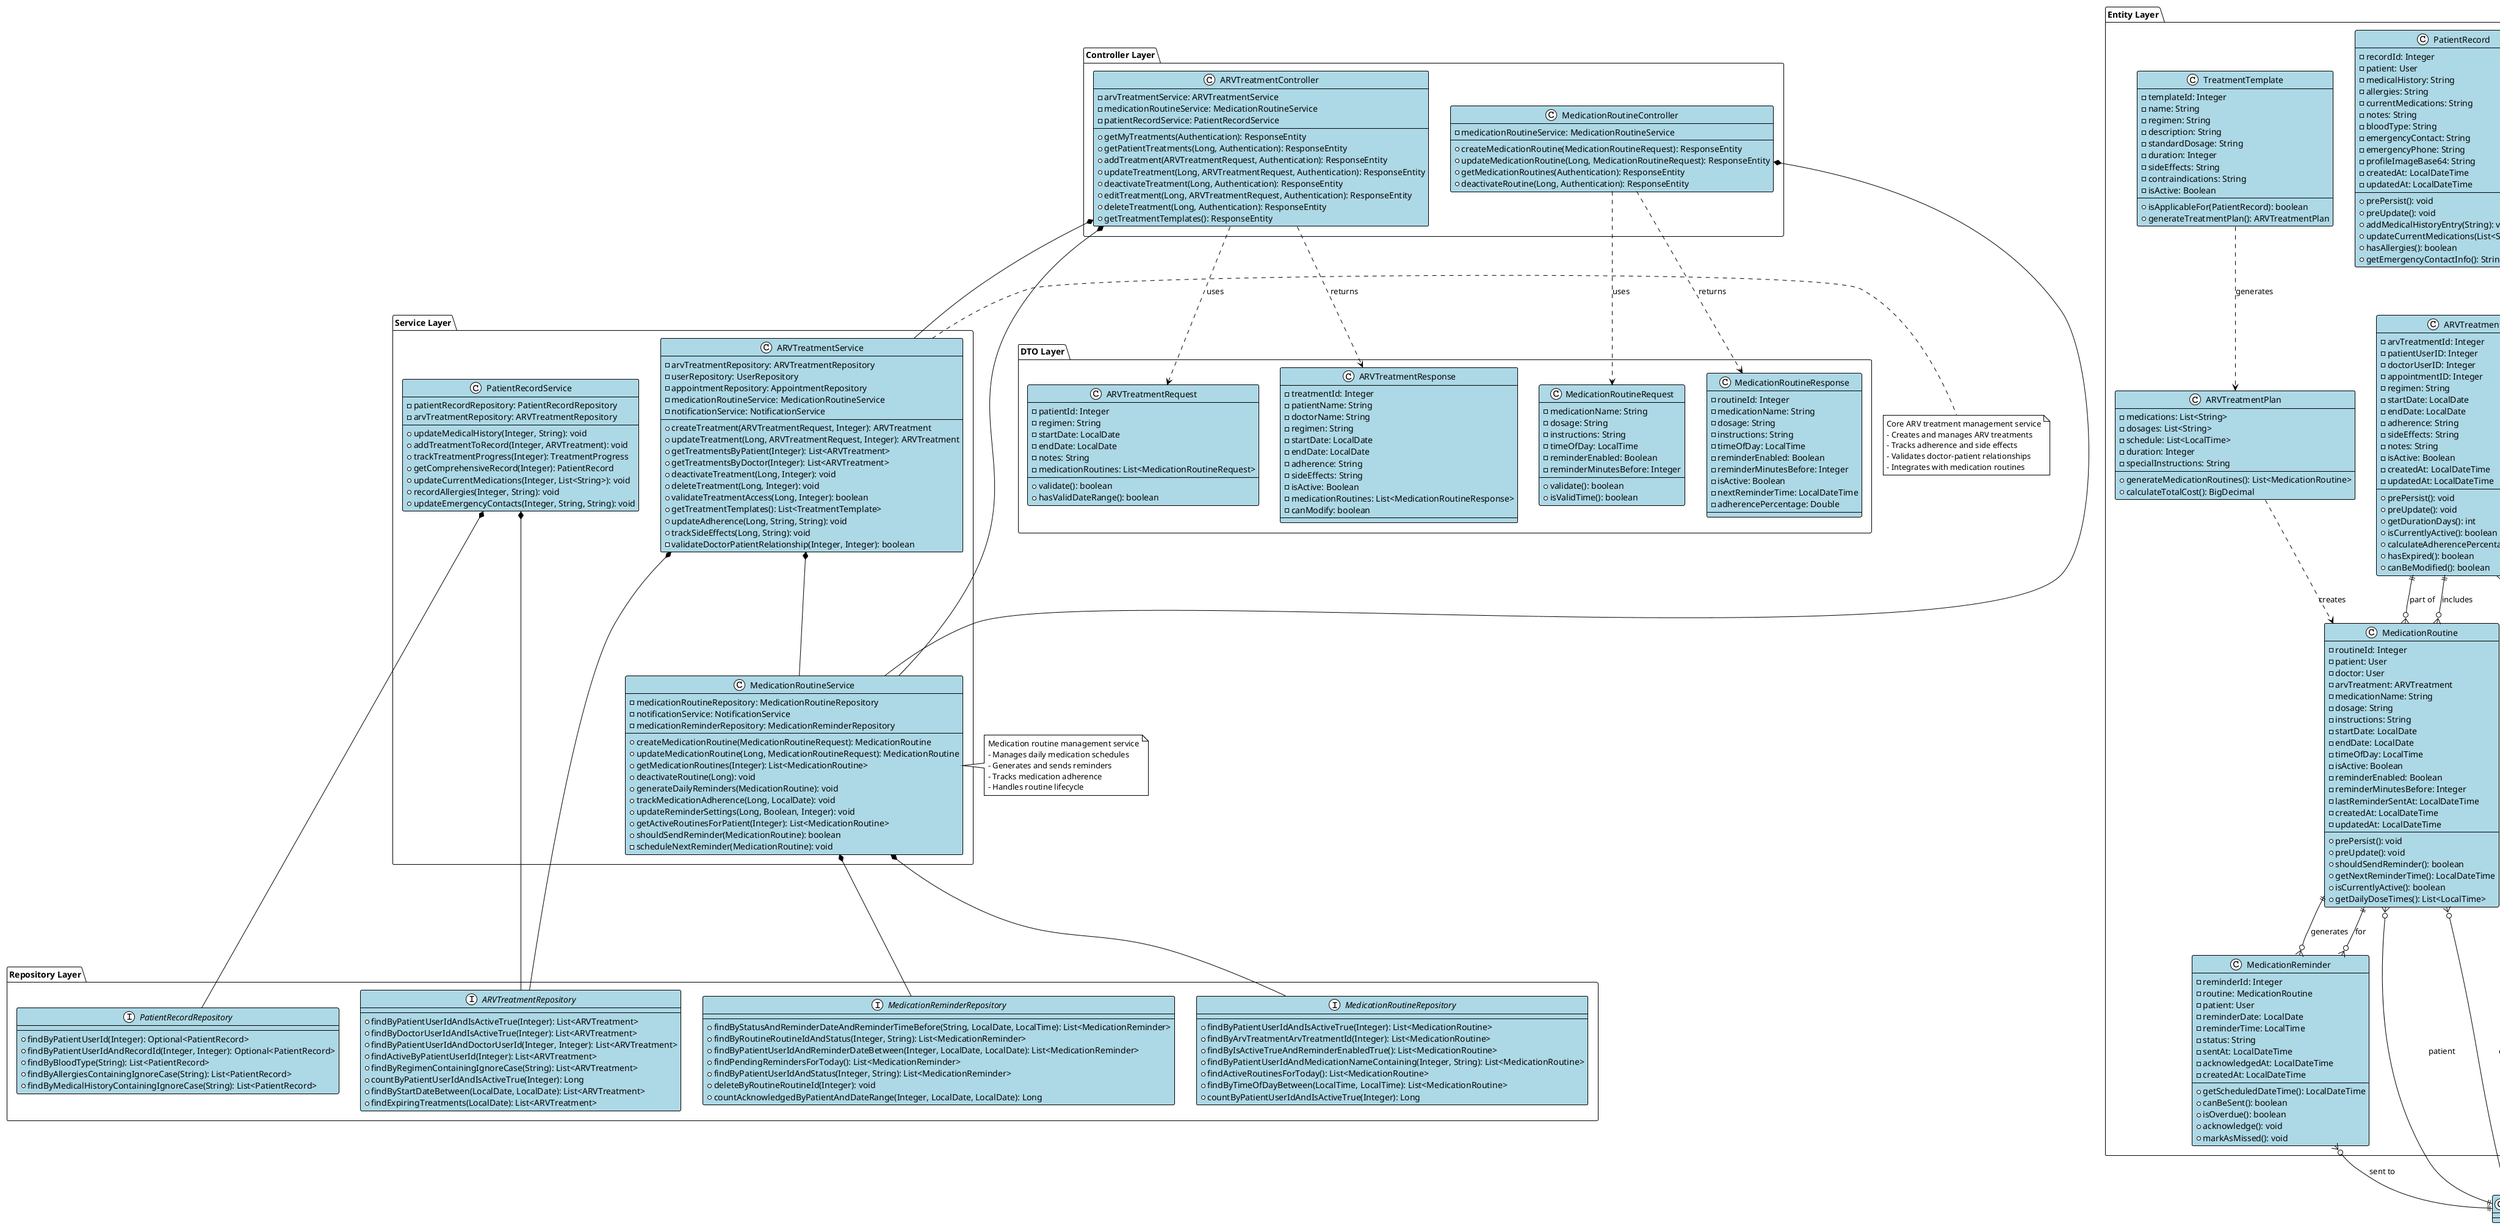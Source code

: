 @startuml
!theme plain
skinparam backgroundColor white
skinparam classBackgroundColor lightblue
skinparam interfaceBackgroundColor lightgreen

package "Controller Layer" {
    class ARVTreatmentController {
        -arvTreatmentService: ARVTreatmentService
        -medicationRoutineService: MedicationRoutineService
        -patientRecordService: PatientRecordService
        +getMyTreatments(Authentication): ResponseEntity
        +getPatientTreatments(Long, Authentication): ResponseEntity
        +addTreatment(ARVTreatmentRequest, Authentication): ResponseEntity
        +updateTreatment(Long, ARVTreatmentRequest, Authentication): ResponseEntity
        +deactivateTreatment(Long, Authentication): ResponseEntity
        +editTreatment(Long, ARVTreatmentRequest, Authentication): ResponseEntity
        +deleteTreatment(Long, Authentication): ResponseEntity
        +getTreatmentTemplates(): ResponseEntity
    }
    
    class MedicationRoutineController {
        -medicationRoutineService: MedicationRoutineService
        +createMedicationRoutine(MedicationRoutineRequest): ResponseEntity
        +updateMedicationRoutine(Long, MedicationRoutineRequest): ResponseEntity
        +getMedicationRoutines(Authentication): ResponseEntity
        +deactivateRoutine(Long, Authentication): ResponseEntity
    }
}

package "Service Layer" {
    class ARVTreatmentService {
        -arvTreatmentRepository: ARVTreatmentRepository
        -userRepository: UserRepository
        -appointmentRepository: AppointmentRepository
        -medicationRoutineService: MedicationRoutineService
        -notificationService: NotificationService
        +createTreatment(ARVTreatmentRequest, Integer): ARVTreatment
        +updateTreatment(Long, ARVTreatmentRequest, Integer): ARVTreatment
        +getTreatmentsByPatient(Integer): List<ARVTreatment>
        +getTreatmentsByDoctor(Integer): List<ARVTreatment>
        +deactivateTreatment(Long, Integer): void
        +deleteTreatment(Long, Integer): void
        +validateTreatmentAccess(Long, Integer): boolean
        +getTreatmentTemplates(): List<TreatmentTemplate>
        +updateAdherence(Long, String, String): void
        +trackSideEffects(Long, String): void
        -validateDoctorPatientRelationship(Integer, Integer): boolean
    }
    
    class MedicationRoutineService {
        -medicationRoutineRepository: MedicationRoutineRepository
        -notificationService: NotificationService
        -medicationReminderRepository: MedicationReminderRepository
        +createMedicationRoutine(MedicationRoutineRequest): MedicationRoutine
        +updateMedicationRoutine(Long, MedicationRoutineRequest): MedicationRoutine
        +getMedicationRoutines(Integer): List<MedicationRoutine>
        +deactivateRoutine(Long): void
        +generateDailyReminders(MedicationRoutine): void
        +trackMedicationAdherence(Long, LocalDate): void
        +updateReminderSettings(Long, Boolean, Integer): void
        +getActiveRoutinesForPatient(Integer): List<MedicationRoutine>
        +shouldSendReminder(MedicationRoutine): boolean
        -scheduleNextReminder(MedicationRoutine): void
    }
    
    class PatientRecordService {
        -patientRecordRepository: PatientRecordRepository
        -arvTreatmentRepository: ARVTreatmentRepository
        +updateMedicalHistory(Integer, String): void
        +addTreatmentToRecord(Integer, ARVTreatment): void
        +trackTreatmentProgress(Integer): TreatmentProgress
        +getComprehensiveRecord(Integer): PatientRecord
        +updateCurrentMedications(Integer, List<String>): void
        +recordAllergies(Integer, String): void
        +updateEmergencyContacts(Integer, String, String): void
    }
}

package "Entity Layer" {
    class ARVTreatment {
        -arvTreatmentId: Integer
        -patientUserID: Integer
        -doctorUserID: Integer
        -appointmentID: Integer
        -regimen: String
        -startDate: LocalDate
        -endDate: LocalDate
        -adherence: String
        -sideEffects: String
        -notes: String
        -isActive: Boolean
        -createdAt: LocalDateTime
        -updatedAt: LocalDateTime
        +prePersist(): void
        +preUpdate(): void
        +getDurationDays(): int
        +isCurrentlyActive(): boolean
        +calculateAdherencePercentage(): double
        +hasExpired(): boolean
        +canBeModified(): boolean
    }
    
    class MedicationRoutine {
        -routineId: Integer
        -patient: User
        -doctor: User
        -arvTreatment: ARVTreatment
        -medicationName: String
        -dosage: String
        -instructions: String
        -startDate: LocalDate
        -endDate: LocalDate
        -timeOfDay: LocalTime
        -isActive: Boolean
        -reminderEnabled: Boolean
        -reminderMinutesBefore: Integer
        -lastReminderSentAt: LocalDateTime
        -createdAt: LocalDateTime
        -updatedAt: LocalDateTime
        +prePersist(): void
        +preUpdate(): void
        +shouldSendReminder(): boolean
        +getNextReminderTime(): LocalDateTime
        +isCurrentlyActive(): boolean
        +getDailyDoseTimes(): List<LocalTime>
    }
    
    class MedicationReminder {
        -reminderId: Integer
        -routine: MedicationRoutine
        -patient: User
        -reminderDate: LocalDate
        -reminderTime: LocalTime
        -status: String
        -sentAt: LocalDateTime
        -acknowledgedAt: LocalDateTime
        -createdAt: LocalDateTime
        +getScheduledDateTime(): LocalDateTime
        +canBeSent(): boolean
        +isOverdue(): boolean
        +acknowledge(): void
        +markAsMissed(): void
    }
    
    class PatientRecord {
        -recordId: Integer
        -patient: User
        -medicalHistory: String
        -allergies: String
        -currentMedications: String
        -notes: String
        -bloodType: String
        -emergencyContact: String
        -emergencyPhone: String
        -profileImageBase64: String
        -createdAt: LocalDateTime
        -updatedAt: LocalDateTime
        +prePersist(): void
        +preUpdate(): void
        +addMedicalHistoryEntry(String): void
        +updateCurrentMedications(List<String>): void
        +hasAllergies(): boolean
        +getEmergencyContactInfo(): String
    }
    
    class TreatmentTemplate {
        -templateId: Integer
        -name: String
        -regimen: String
        -description: String
        -standardDosage: String
        -duration: Integer
        -sideEffects: String
        -contraindications: String
        -isActive: Boolean
        +isApplicableFor(PatientRecord): boolean
        +generateTreatmentPlan(): ARVTreatmentPlan
    }
    
    class ARVTreatmentPlan {
        -medications: List<String>
        -dosages: List<String>
        -schedule: List<LocalTime>
        -duration: Integer
        -specialInstructions: String
        +generateMedicationRoutines(): List<MedicationRoutine>
        +calculateTotalCost(): BigDecimal
    }
}

package "Repository Layer" {
    interface ARVTreatmentRepository {
        +findByPatientUserIdAndIsActiveTrue(Integer): List<ARVTreatment>
        +findByDoctorUserIdAndIsActiveTrue(Integer): List<ARVTreatment>
        +findByPatientUserIdAndDoctorUserId(Integer, Integer): List<ARVTreatment>
        +findActiveByPatientUserId(Integer): List<ARVTreatment>
        +findByRegimenContainingIgnoreCase(String): List<ARVTreatment>
        +countByPatientUserIdAndIsActiveTrue(Integer): Long
        +findByStartDateBetween(LocalDate, LocalDate): List<ARVTreatment>
        +findExpiringTreatments(LocalDate): List<ARVTreatment>
    }
    
    interface MedicationRoutineRepository {
        +findByPatientUserIdAndIsActiveTrue(Integer): List<MedicationRoutine>
        +findByArvTreatmentArvTreatmentId(Integer): List<MedicationRoutine>
        +findByIsActiveTrueAndReminderEnabledTrue(): List<MedicationRoutine>
        +findByPatientUserIdAndMedicationNameContaining(Integer, String): List<MedicationRoutine>
        +findActiveRoutinesForToday(): List<MedicationRoutine>
        +findByTimeOfDayBetween(LocalTime, LocalTime): List<MedicationRoutine>
        +countByPatientUserIdAndIsActiveTrue(Integer): Long
    }
    
    interface MedicationReminderRepository {
        +findByStatusAndReminderDateAndReminderTimeBefore(String, LocalDate, LocalTime): List<MedicationReminder>
        +findByRoutineRoutineIdAndStatus(Integer, String): List<MedicationReminder>
        +findByPatientUserIdAndReminderDateBetween(Integer, LocalDate, LocalDate): List<MedicationReminder>
        +findPendingRemindersForToday(): List<MedicationReminder>
        +findByPatientUserIdAndStatus(Integer, String): List<MedicationReminder>
        +deleteByRoutineRoutineId(Integer): void
        +countAcknowledgedByPatientAndDateRange(Integer, LocalDate, LocalDate): Long
    }
    
    interface PatientRecordRepository {
        +findByPatientUserId(Integer): Optional<PatientRecord>
        +findByPatientUserIdAndRecordId(Integer, Integer): Optional<PatientRecord>
        +findByBloodType(String): List<PatientRecord>
        +findByAllergiesContainingIgnoreCase(String): List<PatientRecord>
        +findByMedicalHistoryContainingIgnoreCase(String): List<PatientRecord>
    }
}

package "DTO Layer" {
    class ARVTreatmentRequest {
        -patientId: Integer
        -regimen: String
        -startDate: LocalDate
        -endDate: LocalDate
        -notes: String
        -medicationRoutines: List<MedicationRoutineRequest>
        +validate(): boolean
        +hasValidDateRange(): boolean
    }
    
    class ARVTreatmentResponse {
        -treatmentId: Integer
        -patientName: String
        -doctorName: String
        -regimen: String
        -startDate: LocalDate
        -endDate: LocalDate
        -adherence: String
        -sideEffects: String
        -isActive: Boolean
        -medicationRoutines: List<MedicationRoutineResponse>
        -canModify: boolean
    }
    
    class MedicationRoutineRequest {
        -medicationName: String
        -dosage: String
        -instructions: String
        -timeOfDay: LocalTime
        -reminderEnabled: Boolean
        -reminderMinutesBefore: Integer
        +validate(): boolean
        +isValidTime(): boolean
    }
    
    class MedicationRoutineResponse {
        -routineId: Integer
        -medicationName: String
        -dosage: String
        -instructions: String
        -timeOfDay: LocalTime
        -reminderEnabled: Boolean
        -reminderMinutesBefore: Integer
        -isActive: Boolean
        -nextReminderTime: LocalDateTime
        -adherencePercentage: Double
    }
}

' Relationships
ARVTreatmentController *-- ARVTreatmentService
ARVTreatmentController *-- MedicationRoutineService
MedicationRoutineController *-- MedicationRoutineService

ARVTreatmentService *-- ARVTreatmentRepository
ARVTreatmentService *-- MedicationRoutineService
MedicationRoutineService *-- MedicationRoutineRepository
MedicationRoutineService *-- MedicationReminderRepository
PatientRecordService *-- PatientRecordRepository
PatientRecordService *-- ARVTreatmentRepository

ARVTreatment }o--|| User : "patient"
ARVTreatment }o--|| User : "doctor"
ARVTreatment }o--|| Appointment : "prescribed in"
ARVTreatment ||--o{ MedicationRoutine : "includes"

MedicationRoutine }o--|| User : "patient"
MedicationRoutine }o--|| User : "doctor"
MedicationRoutine }o--|| ARVTreatment : "part of"
MedicationRoutine ||--o{ MedicationReminder : "generates"

MedicationReminder }o--|| MedicationRoutine : "for"
MedicationReminder }o--|| User : "sent to"

PatientRecord }o--|| User : "belongs to"

TreatmentTemplate ..> ARVTreatmentPlan : "generates"
ARVTreatmentPlan ..> MedicationRoutine : "creates"

ARVTreatmentController ..> ARVTreatmentRequest : "uses"
ARVTreatmentController ..> ARVTreatmentResponse : "returns"
MedicationRoutineController ..> MedicationRoutineRequest : "uses"
MedicationRoutineController ..> MedicationRoutineResponse : "returns"

note right of ARVTreatmentService
    Core ARV treatment management service
    - Creates and manages ARV treatments
    - Tracks adherence and side effects
    - Validates doctor-patient relationships
    - Integrates with medication routines
end note

note right of MedicationRoutineService
    Medication routine management service
    - Manages daily medication schedules
    - Generates and sends reminders
    - Tracks medication adherence
    - Handles routine lifecycle
end note

note right of ARVTreatment
    Main ARV treatment entity
    - Links patient, doctor, and appointment
    - Tracks treatment regimen and dates
    - Monitors adherence and side effects
    - Supports treatment modifications
end note

@enduml